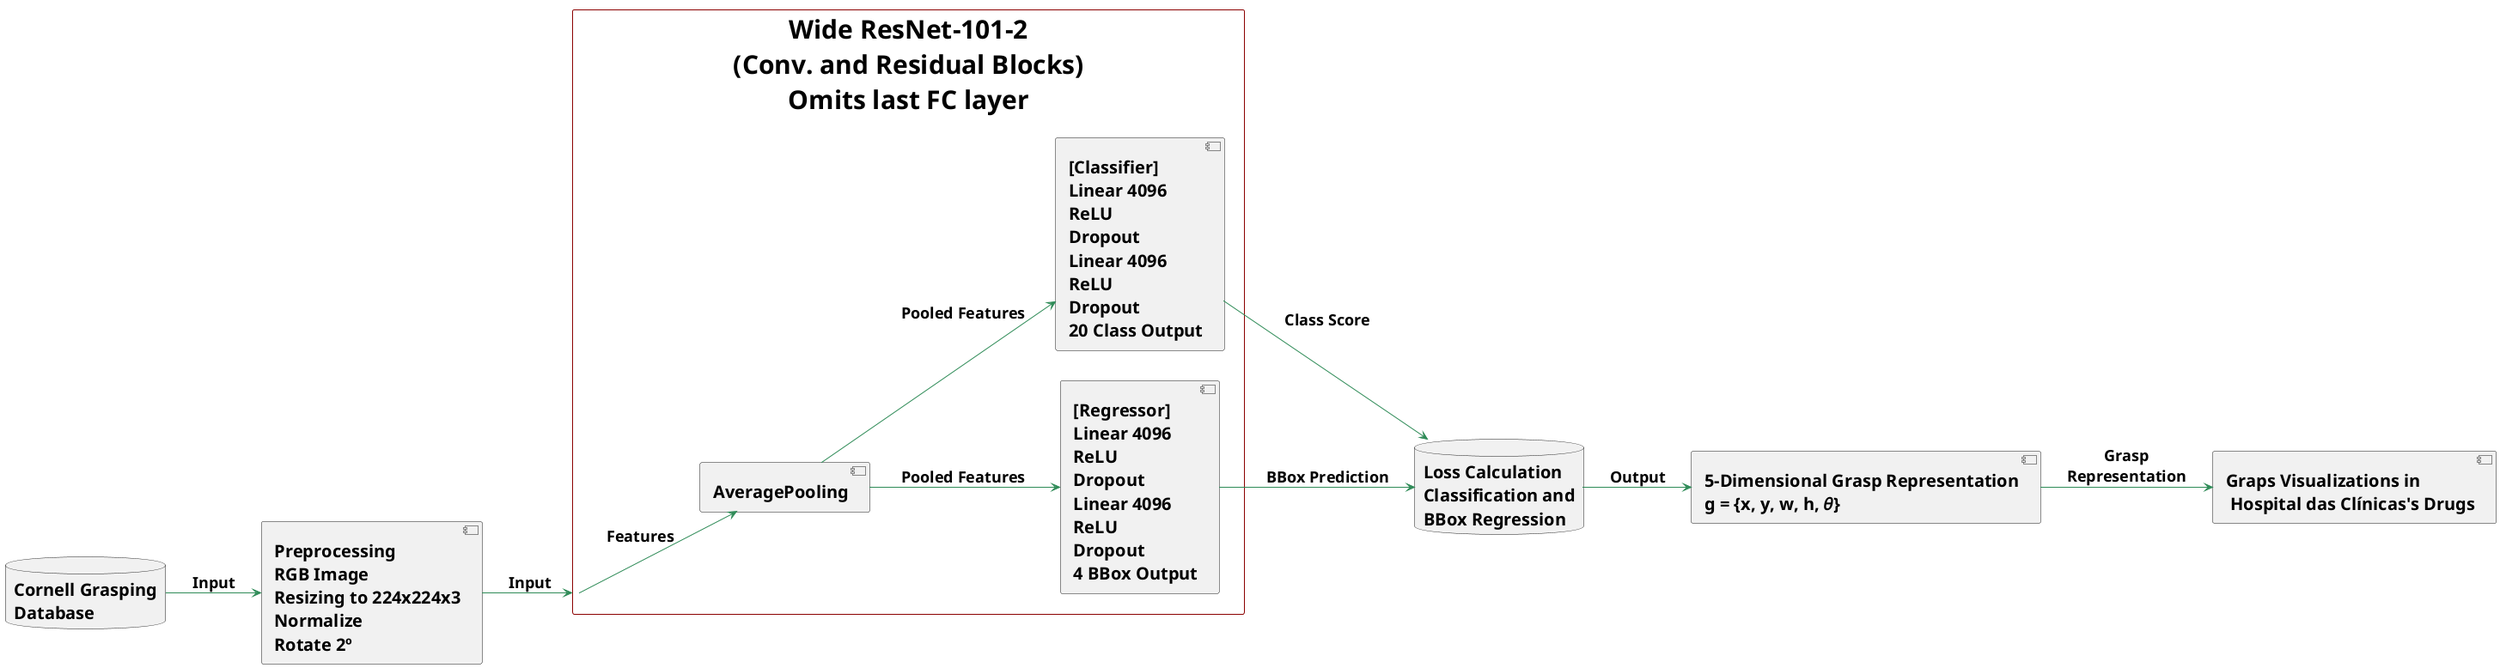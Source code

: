 @startuml
' hide stereotype
skinparam componentStyle uml2
' skinparam classFontStyle bold
' skinparam classFontSize 18
' skinparam classAttributeIconSize 0
skinparam component {
    FontSize 20
    FontStyle bold
}
skinparam rectangle {
    FontSize 30
    FontStyle bold
}
skinparam database {
    FontSize 20
    FontStyle bold
}
skinparam arrow {
    FontSize 18
    FontStyle bold
}

left to right direction
' Style definitions
skinparam class {
    BackgroundColor PaleGreen
    ArrowColor SeaGreen
    BorderColor SpringGreen
}

skinparam rectangle {
    BackgroundColor White
    ArrowColor Orange
    BorderColor DarkRed 
    ' DarkGoldenRod
}

' Component definitions
database "Cornell Grasping\nDatabase" as Database

' Preprocessing block with RGB representation
component "Preprocessing\nRGB Image\nResizing to 224x224x3\nNormalize\nRotate 2º" as Preprocessing

' Wide ResNet-101-2 block
rectangle "Wide ResNet-101-2\n(Conv. and Residual Blocks)\nOmits last FC layer" as WideResNet101_2 {
    component "AveragePooling" as AvgPooling
    component "[Classifier]\nLinear 4096\nReLU\nDropout\nLinear 4096\nReLU\nDropout\n20 Class Output" as Classifier
    component "[Regressor]\nLinear 4096\nReLU\nDropout\nLinear 4096\nReLU\nDropout\n4 BBox Output" as Regressor
}

component "5-Dimensional Grasp Representation\ng = {x, y, w, h, 𝜃}" as GraspRep

component "Graps Visualizations in\n Hospital das Clínicas's Drugs" as Visualizations
' Data flow
Database --> Preprocessing : "Input"
Preprocessing --> WideResNet101_2 : "Input"
WideResNet101_2 --> AvgPooling : "Features"
AvgPooling --> Classifier : "Pooled Features"
AvgPooling --> Regressor : "Pooled Features"

' Loss calculation
database "Loss Calculation\nClassification and\nBBox Regression" as LossCalc
Classifier --> LossCalc : "Class Score"
Regressor --> LossCalc : "BBox Prediction"

' Backpropagation (hidden arrow for conceptual purposes)
LossCalc -[hidden]-> WideResNet101_2 : "Backpropagation"

LossCalc --> GraspRep : "Output"

' Visualization
GraspRep --> Visualizations : "Grasp\nRepresentation"

@enduml